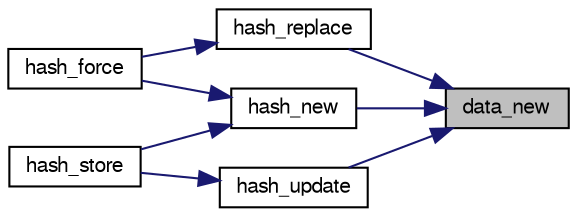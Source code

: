 digraph "data_new"
{
 // LATEX_PDF_SIZE
  bgcolor="transparent";
  edge [fontname="FreeSans",fontsize="10",labelfontname="FreeSans",labelfontsize="10"];
  node [fontname="FreeSans",fontsize="10",shape=record];
  rankdir="RL";
  Node1 [label="data_new",height=0.2,width=0.4,color="black", fillcolor="grey75", style="filled", fontcolor="black",tooltip="Set an hash table data item."];
  Node1 -> Node2 [dir="back",color="midnightblue",fontsize="10",style="solid",fontname="FreeSans"];
  Node2 [label="hash_new",height=0.2,width=0.4,color="black",URL="$hash-lock_8c.html#abef20c38522474f9981549646b8786fb",tooltip="Initialize a new hash table item."];
  Node2 -> Node3 [dir="back",color="midnightblue",fontsize="10",style="solid",fontname="FreeSans"];
  Node3 [label="hash_force",height=0.2,width=0.4,color="black",URL="$hash-lock_8c.html#afc49ea21f519e15381b02aabff9884f2",tooltip="Store an hashtable item."];
  Node2 -> Node4 [dir="back",color="midnightblue",fontsize="10",style="solid",fontname="FreeSans"];
  Node4 [label="hash_store",height=0.2,width=0.4,color="black",URL="$hash-lock_8c.html#ae70e5c17e3d2cf7fb49e085be7092843",tooltip="Store an hashtable item."];
  Node1 -> Node5 [dir="back",color="midnightblue",fontsize="10",style="solid",fontname="FreeSans"];
  Node5 [label="hash_replace",height=0.2,width=0.4,color="black",URL="$hash-lock_8c.html#a95fc196b922b6e25a94724bc6c534013",tooltip="replace the hash entry."];
  Node5 -> Node3 [dir="back",color="midnightblue",fontsize="10",style="solid",fontname="FreeSans"];
  Node1 -> Node6 [dir="back",color="midnightblue",fontsize="10",style="solid",fontname="FreeSans"];
  Node6 [label="hash_update",height=0.2,width=0.4,color="black",URL="$hash-lock_8c.html#ad3bfb89616c2c2aeb786107809ce62d5",tooltip="update the hash entry"];
  Node6 -> Node4 [dir="back",color="midnightblue",fontsize="10",style="solid",fontname="FreeSans"];
}
